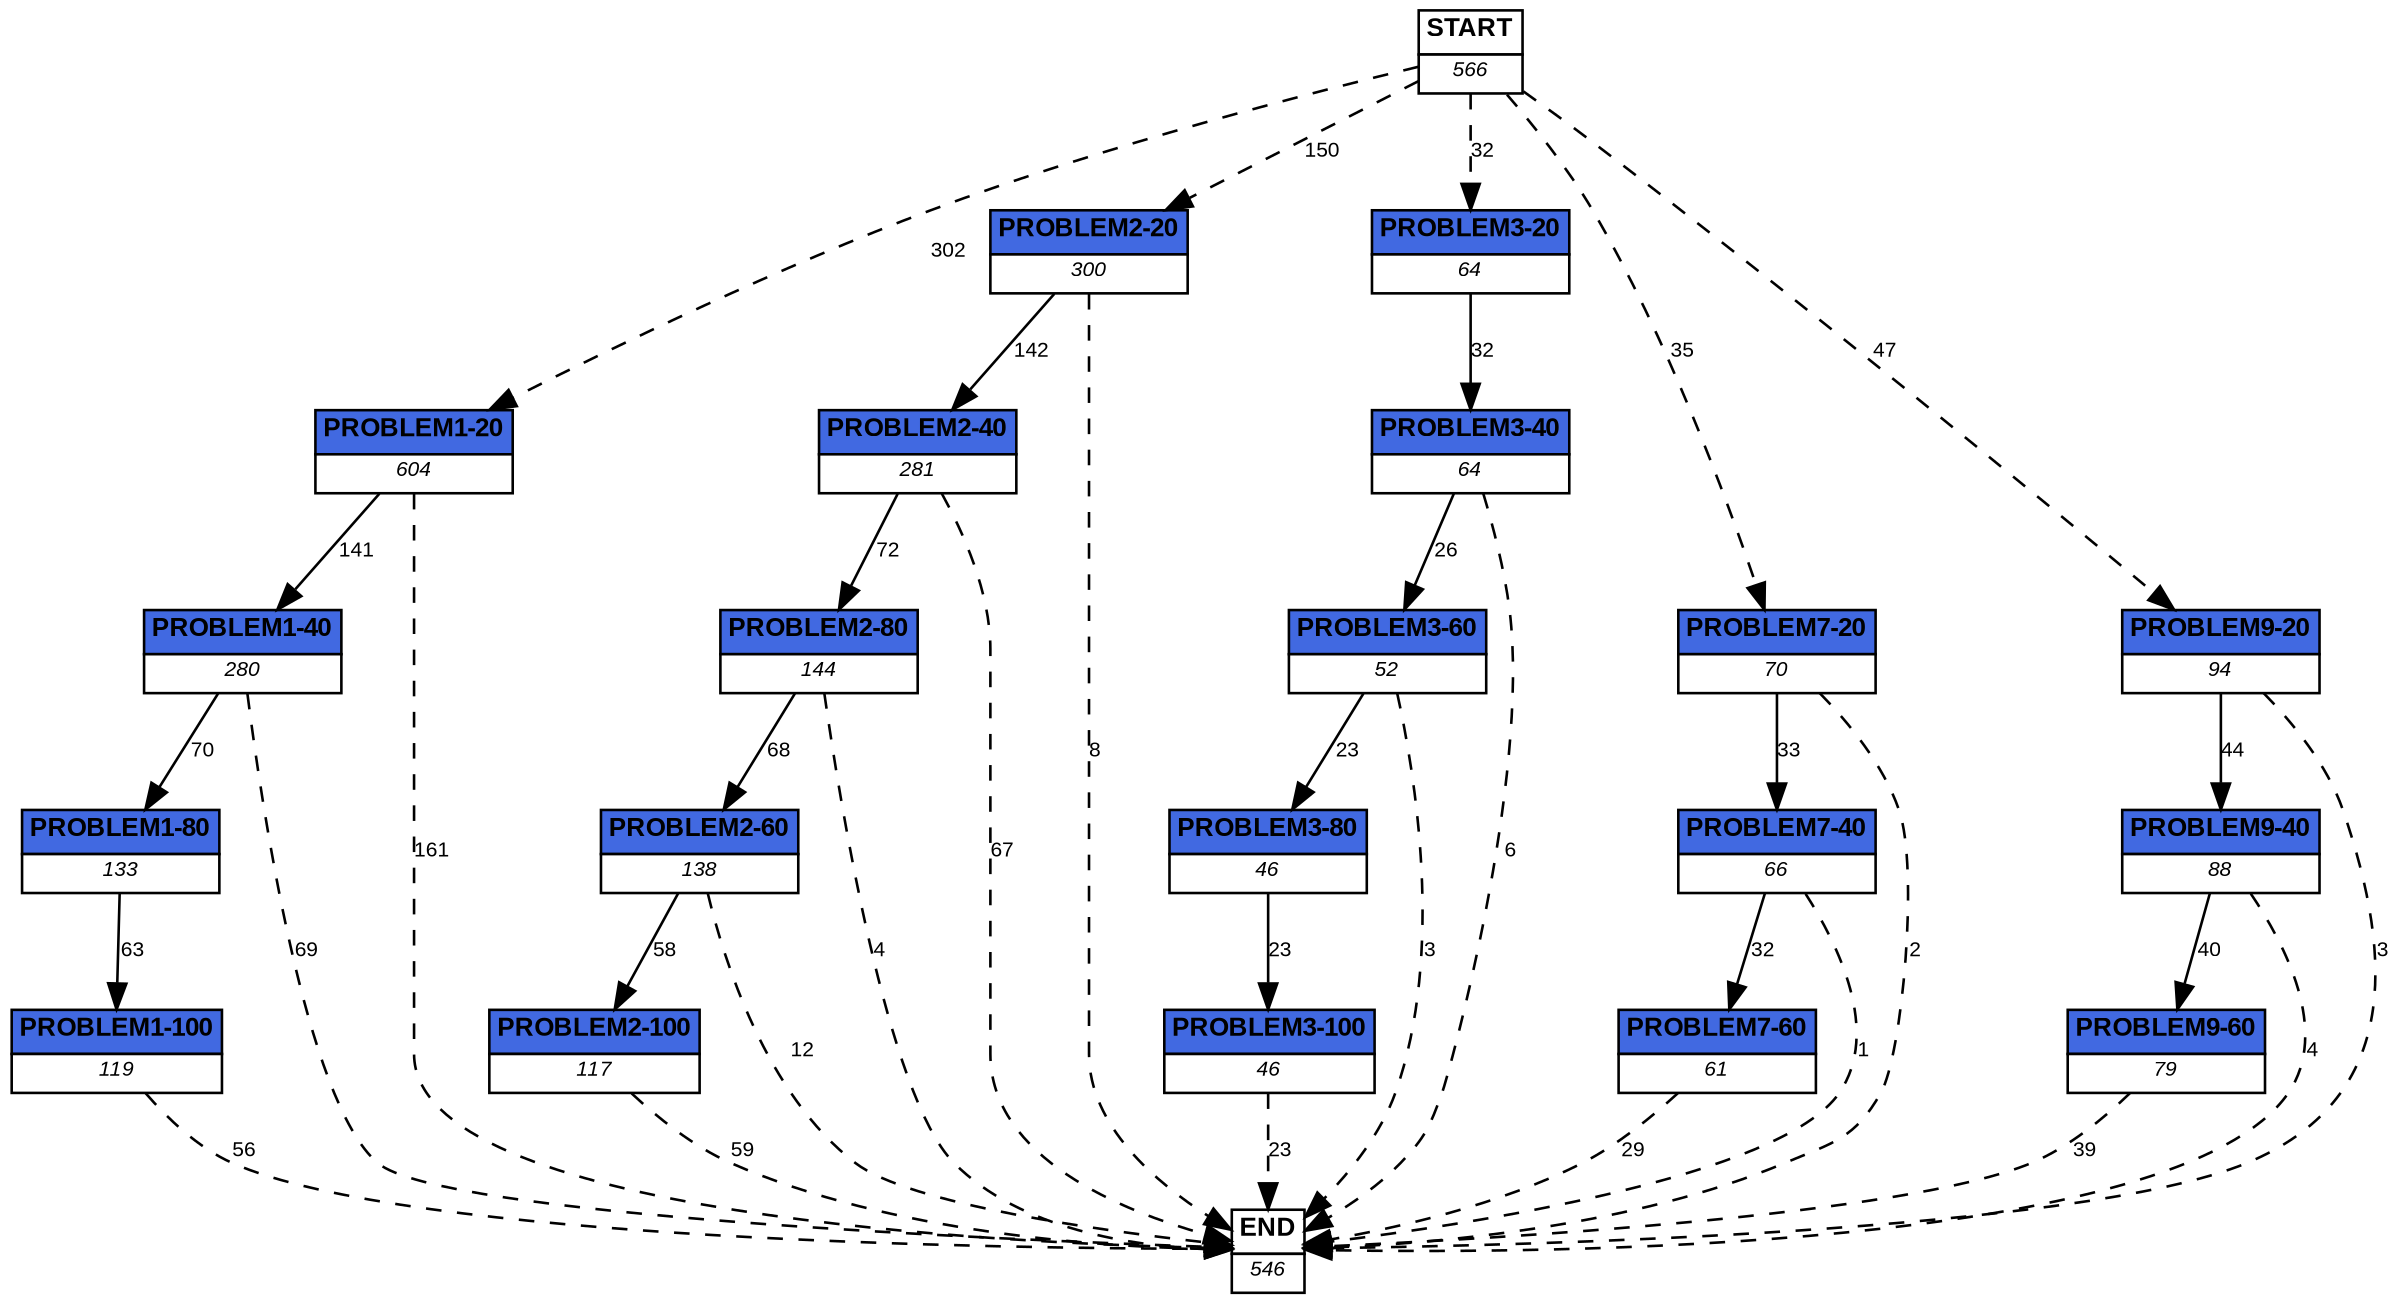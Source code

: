 digraph graphname {
	dpi = 150
	size="16,11!";
	margin = 0;
"PROBLEM1-20" [shape=plain, label=<<table border="0" cellborder="1" cellspacing="0"><tr><td bgcolor="royalblue"><FONT face="Arial" POINT-SIZE="10"><b>PROBLEM1-20</b></FONT></td></tr><tr><td bgcolor="white"><FONT face="Arial" POINT-SIZE="8"><i>604</i></FONT></td></tr></table>>]
"PROBLEM1-40" [shape=plain, label=<<table border="0" cellborder="1" cellspacing="0"><tr><td bgcolor="royalblue"><FONT face="Arial" POINT-SIZE="10"><b>PROBLEM1-40</b></FONT></td></tr><tr><td bgcolor="white"><FONT face="Arial" POINT-SIZE="8"><i>280</i></FONT></td></tr></table>>]
"PROBLEM1-80" [shape=plain, label=<<table border="0" cellborder="1" cellspacing="0"><tr><td bgcolor="royalblue"><FONT face="Arial" POINT-SIZE="10"><b>PROBLEM1-80</b></FONT></td></tr><tr><td bgcolor="white"><FONT face="Arial" POINT-SIZE="8"><i>133</i></FONT></td></tr></table>>]
"PROBLEM1-100" [shape=plain, label=<<table border="0" cellborder="1" cellspacing="0"><tr><td bgcolor="royalblue"><FONT face="Arial" POINT-SIZE="10"><b>PROBLEM1-100</b></FONT></td></tr><tr><td bgcolor="white"><FONT face="Arial" POINT-SIZE="8"><i>119</i></FONT></td></tr></table>>]
"PROBLEM2-20" [shape=plain, label=<<table border="0" cellborder="1" cellspacing="0"><tr><td bgcolor="royalblue"><FONT face="Arial" POINT-SIZE="10"><b>PROBLEM2-20</b></FONT></td></tr><tr><td bgcolor="white"><FONT face="Arial" POINT-SIZE="8"><i>300</i></FONT></td></tr></table>>]
"PROBLEM2-40" [shape=plain, label=<<table border="0" cellborder="1" cellspacing="0"><tr><td bgcolor="royalblue"><FONT face="Arial" POINT-SIZE="10"><b>PROBLEM2-40</b></FONT></td></tr><tr><td bgcolor="white"><FONT face="Arial" POINT-SIZE="8"><i>281</i></FONT></td></tr></table>>]
"PROBLEM3-20" [shape=plain, label=<<table border="0" cellborder="1" cellspacing="0"><tr><td bgcolor="royalblue"><FONT face="Arial" POINT-SIZE="10"><b>PROBLEM3-20</b></FONT></td></tr><tr><td bgcolor="white"><FONT face="Arial" POINT-SIZE="8"><i>64</i></FONT></td></tr></table>>]
"PROBLEM3-40" [shape=plain, label=<<table border="0" cellborder="1" cellspacing="0"><tr><td bgcolor="royalblue"><FONT face="Arial" POINT-SIZE="10"><b>PROBLEM3-40</b></FONT></td></tr><tr><td bgcolor="white"><FONT face="Arial" POINT-SIZE="8"><i>64</i></FONT></td></tr></table>>]
"PROBLEM2-60" [shape=plain, label=<<table border="0" cellborder="1" cellspacing="0"><tr><td bgcolor="royalblue"><FONT face="Arial" POINT-SIZE="10"><b>PROBLEM2-60</b></FONT></td></tr><tr><td bgcolor="white"><FONT face="Arial" POINT-SIZE="8"><i>138</i></FONT></td></tr></table>>]
"PROBLEM2-80" [shape=plain, label=<<table border="0" cellborder="1" cellspacing="0"><tr><td bgcolor="royalblue"><FONT face="Arial" POINT-SIZE="10"><b>PROBLEM2-80</b></FONT></td></tr><tr><td bgcolor="white"><FONT face="Arial" POINT-SIZE="8"><i>144</i></FONT></td></tr></table>>]
"PROBLEM3-60" [shape=plain, label=<<table border="0" cellborder="1" cellspacing="0"><tr><td bgcolor="royalblue"><FONT face="Arial" POINT-SIZE="10"><b>PROBLEM3-60</b></FONT></td></tr><tr><td bgcolor="white"><FONT face="Arial" POINT-SIZE="8"><i>52</i></FONT></td></tr></table>>]
"PROBLEM2-100" [shape=plain, label=<<table border="0" cellborder="1" cellspacing="0"><tr><td bgcolor="royalblue"><FONT face="Arial" POINT-SIZE="10"><b>PROBLEM2-100</b></FONT></td></tr><tr><td bgcolor="white"><FONT face="Arial" POINT-SIZE="8"><i>117</i></FONT></td></tr></table>>]
"PROBLEM3-80" [shape=plain, label=<<table border="0" cellborder="1" cellspacing="0"><tr><td bgcolor="royalblue"><FONT face="Arial" POINT-SIZE="10"><b>PROBLEM3-80</b></FONT></td></tr><tr><td bgcolor="white"><FONT face="Arial" POINT-SIZE="8"><i>46</i></FONT></td></tr></table>>]
"PROBLEM3-100" [shape=plain, label=<<table border="0" cellborder="1" cellspacing="0"><tr><td bgcolor="royalblue"><FONT face="Arial" POINT-SIZE="10"><b>PROBLEM3-100</b></FONT></td></tr><tr><td bgcolor="white"><FONT face="Arial" POINT-SIZE="8"><i>46</i></FONT></td></tr></table>>]
"PROBLEM7-20" [shape=plain, label=<<table border="0" cellborder="1" cellspacing="0"><tr><td bgcolor="royalblue"><FONT face="Arial" POINT-SIZE="10"><b>PROBLEM7-20</b></FONT></td></tr><tr><td bgcolor="white"><FONT face="Arial" POINT-SIZE="8"><i>70</i></FONT></td></tr></table>>]
"PROBLEM7-40" [shape=plain, label=<<table border="0" cellborder="1" cellspacing="0"><tr><td bgcolor="royalblue"><FONT face="Arial" POINT-SIZE="10"><b>PROBLEM7-40</b></FONT></td></tr><tr><td bgcolor="white"><FONT face="Arial" POINT-SIZE="8"><i>66</i></FONT></td></tr></table>>]
"PROBLEM7-60" [shape=plain, label=<<table border="0" cellborder="1" cellspacing="0"><tr><td bgcolor="royalblue"><FONT face="Arial" POINT-SIZE="10"><b>PROBLEM7-60</b></FONT></td></tr><tr><td bgcolor="white"><FONT face="Arial" POINT-SIZE="8"><i>61</i></FONT></td></tr></table>>]
"PROBLEM9-20" [shape=plain, label=<<table border="0" cellborder="1" cellspacing="0"><tr><td bgcolor="royalblue"><FONT face="Arial" POINT-SIZE="10"><b>PROBLEM9-20</b></FONT></td></tr><tr><td bgcolor="white"><FONT face="Arial" POINT-SIZE="8"><i>94</i></FONT></td></tr></table>>]
"PROBLEM9-40" [shape=plain, label=<<table border="0" cellborder="1" cellspacing="0"><tr><td bgcolor="royalblue"><FONT face="Arial" POINT-SIZE="10"><b>PROBLEM9-40</b></FONT></td></tr><tr><td bgcolor="white"><FONT face="Arial" POINT-SIZE="8"><i>88</i></FONT></td></tr></table>>]
"PROBLEM9-60" [shape=plain, label=<<table border="0" cellborder="1" cellspacing="0"><tr><td bgcolor="royalblue"><FONT face="Arial" POINT-SIZE="10"><b>PROBLEM9-60</b></FONT></td></tr><tr><td bgcolor="white"><FONT face="Arial" POINT-SIZE="8"><i>79</i></FONT></td></tr></table>>]
"START" [shape=plain, label=<<table border="0" cellborder="1" cellspacing="0"><tr><td bgcolor="white"><FONT face="Arial" POINT-SIZE="10"><b>START</b></FONT></td></tr><tr><td bgcolor="white"><FONT face="Arial" POINT-SIZE="8"><i>566</i></FONT></td></tr></table>>]
"END" [shape=plain, label=<<table border="0" cellborder="1" cellspacing="0"><tr><td bgcolor="white"><FONT face="Arial" POINT-SIZE="10"><b>END</b></FONT></td></tr><tr><td bgcolor="white"><FONT face="Arial" POINT-SIZE="8"><i>546</i></FONT></td></tr></table>>]
"PROBLEM1-20" -> "PROBLEM1-40" [ label ="141" labelfloat=false fontname="Arial" fontsize=8]
"PROBLEM1-20" -> "END" [ style = dashed label ="161" labelfloat=false fontname="Arial" fontsize=8]
"PROBLEM1-40" -> "PROBLEM1-80" [ label ="70" labelfloat=false fontname="Arial" fontsize=8]
"PROBLEM1-40" -> "END" [ style = dashed label ="69" labelfloat=false fontname="Arial" fontsize=8]
"PROBLEM1-80" -> "PROBLEM1-100" [ label ="63" labelfloat=false fontname="Arial" fontsize=8]
"PROBLEM1-100" -> "END" [ style = dashed label ="56" labelfloat=false fontname="Arial" fontsize=8]
"PROBLEM2-20" -> "PROBLEM2-40" [ label ="142" labelfloat=false fontname="Arial" fontsize=8]
"PROBLEM2-20" -> "END" [ style = dashed label ="8" labelfloat=false fontname="Arial" fontsize=8]
"PROBLEM2-40" -> "PROBLEM2-80" [ label ="72" labelfloat=false fontname="Arial" fontsize=8]
"PROBLEM2-40" -> "END" [ style = dashed label ="67" labelfloat=false fontname="Arial" fontsize=8]
"PROBLEM3-20" -> "PROBLEM3-40" [ label ="32" labelfloat=false fontname="Arial" fontsize=8]
"PROBLEM3-40" -> "PROBLEM3-60" [ label ="26" labelfloat=false fontname="Arial" fontsize=8]
"PROBLEM3-40" -> "END" [ style = dashed label ="6" labelfloat=false fontname="Arial" fontsize=8]
"PROBLEM2-60" -> "PROBLEM2-100" [ label ="58" labelfloat=false fontname="Arial" fontsize=8]
"PROBLEM2-60" -> "END" [ style = dashed label ="12" labelfloat=false fontname="Arial" fontsize=8]
"PROBLEM2-80" -> "PROBLEM2-60" [ label ="68" labelfloat=false fontname="Arial" fontsize=8]
"PROBLEM2-80" -> "END" [ style = dashed label ="4" labelfloat=false fontname="Arial" fontsize=8]
"PROBLEM3-60" -> "PROBLEM3-80" [ label ="23" labelfloat=false fontname="Arial" fontsize=8]
"PROBLEM3-60" -> "END" [ style = dashed label ="3" labelfloat=false fontname="Arial" fontsize=8]
"PROBLEM2-100" -> "END" [ style = dashed label ="59" labelfloat=false fontname="Arial" fontsize=8]
"PROBLEM3-80" -> "PROBLEM3-100" [ label ="23" labelfloat=false fontname="Arial" fontsize=8]
"PROBLEM3-100" -> "END" [ style = dashed label ="23" labelfloat=false fontname="Arial" fontsize=8]
"PROBLEM7-20" -> "PROBLEM7-40" [ label ="33" labelfloat=false fontname="Arial" fontsize=8]
"PROBLEM7-20" -> "END" [ style = dashed label ="2" labelfloat=false fontname="Arial" fontsize=8]
"PROBLEM7-40" -> "PROBLEM7-60" [ label ="32" labelfloat=false fontname="Arial" fontsize=8]
"PROBLEM7-40" -> "END" [ style = dashed label ="1" labelfloat=false fontname="Arial" fontsize=8]
"PROBLEM7-60" -> "END" [ style = dashed label ="29" labelfloat=false fontname="Arial" fontsize=8]
"PROBLEM9-20" -> "PROBLEM9-40" [ label ="44" labelfloat=false fontname="Arial" fontsize=8]
"PROBLEM9-20" -> "END" [ style = dashed label ="3" labelfloat=false fontname="Arial" fontsize=8]
"PROBLEM9-40" -> "PROBLEM9-60" [ label ="40" labelfloat=false fontname="Arial" fontsize=8]
"PROBLEM9-40" -> "END" [ style = dashed label ="4" labelfloat=false fontname="Arial" fontsize=8]
"PROBLEM9-60" -> "END" [ style = dashed label ="39" labelfloat=false fontname="Arial" fontsize=8]
"START" -> "PROBLEM1-20" [ style = dashed label ="302" labelfloat=false fontname="Arial" fontsize=8]
"START" -> "PROBLEM2-20" [ style = dashed label ="150" labelfloat=false fontname="Arial" fontsize=8]
"START" -> "PROBLEM3-20" [ style = dashed label ="32" labelfloat=false fontname="Arial" fontsize=8]
"START" -> "PROBLEM7-20" [ style = dashed label ="35" labelfloat=false fontname="Arial" fontsize=8]
"START" -> "PROBLEM9-20" [ style = dashed label ="47" labelfloat=false fontname="Arial" fontsize=8]
}
